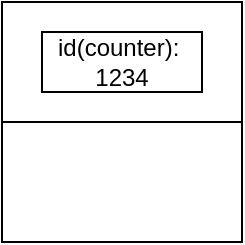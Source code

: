 <mxfile version="25.0.1">
  <diagram name="Страница — 1" id="kRKKMU1Rh0S13MLa0ZS9">
    <mxGraphModel dx="1434" dy="818" grid="1" gridSize="10" guides="1" tooltips="1" connect="1" arrows="1" fold="1" page="1" pageScale="1" pageWidth="827" pageHeight="1169" math="0" shadow="0">
      <root>
        <mxCell id="0" />
        <mxCell id="1" parent="0" />
        <mxCell id="MW6zLlLzum8apsnSDDm3-1" value="" style="rounded=0;whiteSpace=wrap;html=1;container=0;" vertex="1" parent="1">
          <mxGeometry x="350" y="390" width="120" height="60" as="geometry" />
        </mxCell>
        <mxCell id="MW6zLlLzum8apsnSDDm3-2" value="" style="rounded=0;whiteSpace=wrap;html=1;container=0;" vertex="1" parent="1">
          <mxGeometry x="350" y="330" width="120" height="60" as="geometry" />
        </mxCell>
        <mxCell id="MW6zLlLzum8apsnSDDm3-4" value="id(counter):&amp;nbsp;&lt;div style=&quot;padding-right: 0px;&quot;&gt;1234&lt;/div&gt;" style="rounded=0;whiteSpace=wrap;html=1;" vertex="1" parent="1">
          <mxGeometry x="370" y="345" width="80" height="30" as="geometry" />
        </mxCell>
      </root>
    </mxGraphModel>
  </diagram>
</mxfile>
